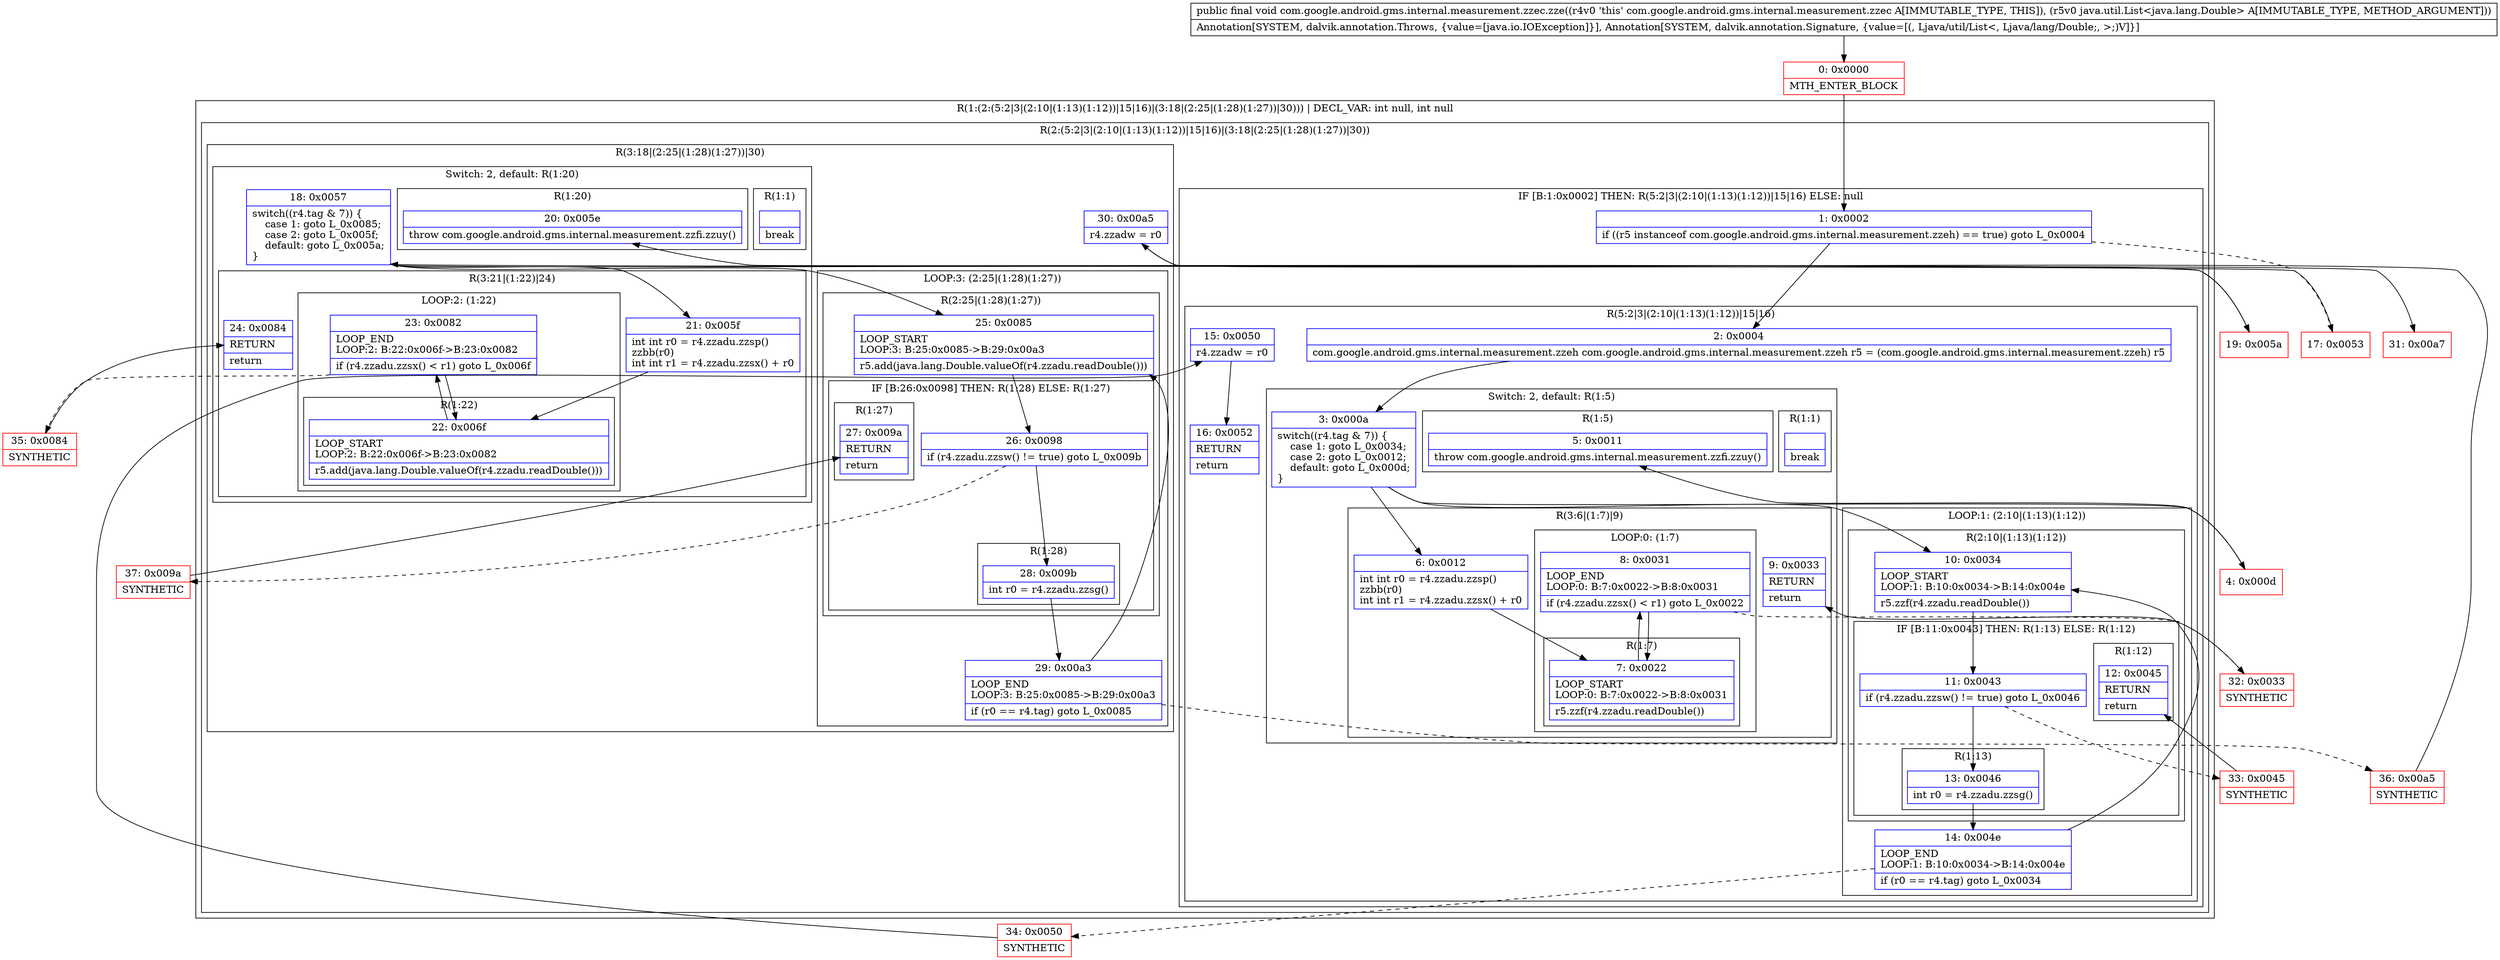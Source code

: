 digraph "CFG forcom.google.android.gms.internal.measurement.zzec.zze(Ljava\/util\/List;)V" {
subgraph cluster_Region_381150723 {
label = "R(1:(2:(5:2|3|(2:10|(1:13)(1:12))|15|16)|(3:18|(2:25|(1:28)(1:27))|30))) | DECL_VAR: int null, int null\l";
node [shape=record,color=blue];
subgraph cluster_Region_872182291 {
label = "R(2:(5:2|3|(2:10|(1:13)(1:12))|15|16)|(3:18|(2:25|(1:28)(1:27))|30))";
node [shape=record,color=blue];
subgraph cluster_IfRegion_815488120 {
label = "IF [B:1:0x0002] THEN: R(5:2|3|(2:10|(1:13)(1:12))|15|16) ELSE: null";
node [shape=record,color=blue];
Node_1 [shape=record,label="{1\:\ 0x0002|if ((r5 instanceof com.google.android.gms.internal.measurement.zzeh) == true) goto L_0x0004\l}"];
subgraph cluster_Region_1590358763 {
label = "R(5:2|3|(2:10|(1:13)(1:12))|15|16)";
node [shape=record,color=blue];
Node_2 [shape=record,label="{2\:\ 0x0004|com.google.android.gms.internal.measurement.zzeh com.google.android.gms.internal.measurement.zzeh r5 = (com.google.android.gms.internal.measurement.zzeh) r5\l}"];
subgraph cluster_SwitchRegion_1780519908 {
label = "Switch: 2, default: R(1:5)";
node [shape=record,color=blue];
Node_3 [shape=record,label="{3\:\ 0x000a|switch((r4.tag & 7)) \{\l    case 1: goto L_0x0034;\l    case 2: goto L_0x0012;\l    default: goto L_0x000d;\l\}\l}"];
subgraph cluster_Region_1133438813 {
label = "R(1:1)";
node [shape=record,color=blue];
Node_InsnContainer_330459605 [shape=record,label="{|break\l}"];
}
subgraph cluster_Region_1779368334 {
label = "R(3:6|(1:7)|9)";
node [shape=record,color=blue];
Node_6 [shape=record,label="{6\:\ 0x0012|int int r0 = r4.zzadu.zzsp()\lzzbb(r0)\lint int r1 = r4.zzadu.zzsx() + r0\l}"];
subgraph cluster_LoopRegion_56118766 {
label = "LOOP:0: (1:7)";
node [shape=record,color=blue];
Node_8 [shape=record,label="{8\:\ 0x0031|LOOP_END\lLOOP:0: B:7:0x0022\-\>B:8:0x0031\l|if (r4.zzadu.zzsx() \< r1) goto L_0x0022\l}"];
subgraph cluster_Region_20248769 {
label = "R(1:7)";
node [shape=record,color=blue];
Node_7 [shape=record,label="{7\:\ 0x0022|LOOP_START\lLOOP:0: B:7:0x0022\-\>B:8:0x0031\l|r5.zzf(r4.zzadu.readDouble())\l}"];
}
}
Node_9 [shape=record,label="{9\:\ 0x0033|RETURN\l|return\l}"];
}
subgraph cluster_Region_2040565575 {
label = "R(1:5)";
node [shape=record,color=blue];
Node_5 [shape=record,label="{5\:\ 0x0011|throw com.google.android.gms.internal.measurement.zzfi.zzuy()\l}"];
}
}
subgraph cluster_LoopRegion_1289423396 {
label = "LOOP:1: (2:10|(1:13)(1:12))";
node [shape=record,color=blue];
Node_14 [shape=record,label="{14\:\ 0x004e|LOOP_END\lLOOP:1: B:10:0x0034\-\>B:14:0x004e\l|if (r0 == r4.tag) goto L_0x0034\l}"];
subgraph cluster_Region_1774194654 {
label = "R(2:10|(1:13)(1:12))";
node [shape=record,color=blue];
Node_10 [shape=record,label="{10\:\ 0x0034|LOOP_START\lLOOP:1: B:10:0x0034\-\>B:14:0x004e\l|r5.zzf(r4.zzadu.readDouble())\l}"];
subgraph cluster_IfRegion_393317412 {
label = "IF [B:11:0x0043] THEN: R(1:13) ELSE: R(1:12)";
node [shape=record,color=blue];
Node_11 [shape=record,label="{11\:\ 0x0043|if (r4.zzadu.zzsw() != true) goto L_0x0046\l}"];
subgraph cluster_Region_1167062484 {
label = "R(1:13)";
node [shape=record,color=blue];
Node_13 [shape=record,label="{13\:\ 0x0046|int r0 = r4.zzadu.zzsg()\l}"];
}
subgraph cluster_Region_603010456 {
label = "R(1:12)";
node [shape=record,color=blue];
Node_12 [shape=record,label="{12\:\ 0x0045|RETURN\l|return\l}"];
}
}
}
}
Node_15 [shape=record,label="{15\:\ 0x0050|r4.zzadw = r0\l}"];
Node_16 [shape=record,label="{16\:\ 0x0052|RETURN\l|return\l}"];
}
}
subgraph cluster_Region_1659353299 {
label = "R(3:18|(2:25|(1:28)(1:27))|30)";
node [shape=record,color=blue];
subgraph cluster_SwitchRegion_596446450 {
label = "Switch: 2, default: R(1:20)";
node [shape=record,color=blue];
Node_18 [shape=record,label="{18\:\ 0x0057|switch((r4.tag & 7)) \{\l    case 1: goto L_0x0085;\l    case 2: goto L_0x005f;\l    default: goto L_0x005a;\l\}\l}"];
subgraph cluster_Region_1579840883 {
label = "R(1:1)";
node [shape=record,color=blue];
Node_InsnContainer_1168233022 [shape=record,label="{|break\l}"];
}
subgraph cluster_Region_1539730242 {
label = "R(3:21|(1:22)|24)";
node [shape=record,color=blue];
Node_21 [shape=record,label="{21\:\ 0x005f|int int r0 = r4.zzadu.zzsp()\lzzbb(r0)\lint int r1 = r4.zzadu.zzsx() + r0\l}"];
subgraph cluster_LoopRegion_960672822 {
label = "LOOP:2: (1:22)";
node [shape=record,color=blue];
Node_23 [shape=record,label="{23\:\ 0x0082|LOOP_END\lLOOP:2: B:22:0x006f\-\>B:23:0x0082\l|if (r4.zzadu.zzsx() \< r1) goto L_0x006f\l}"];
subgraph cluster_Region_1867936487 {
label = "R(1:22)";
node [shape=record,color=blue];
Node_22 [shape=record,label="{22\:\ 0x006f|LOOP_START\lLOOP:2: B:22:0x006f\-\>B:23:0x0082\l|r5.add(java.lang.Double.valueOf(r4.zzadu.readDouble()))\l}"];
}
}
Node_24 [shape=record,label="{24\:\ 0x0084|RETURN\l|return\l}"];
}
subgraph cluster_Region_611785059 {
label = "R(1:20)";
node [shape=record,color=blue];
Node_20 [shape=record,label="{20\:\ 0x005e|throw com.google.android.gms.internal.measurement.zzfi.zzuy()\l}"];
}
}
subgraph cluster_LoopRegion_744056523 {
label = "LOOP:3: (2:25|(1:28)(1:27))";
node [shape=record,color=blue];
Node_29 [shape=record,label="{29\:\ 0x00a3|LOOP_END\lLOOP:3: B:25:0x0085\-\>B:29:0x00a3\l|if (r0 == r4.tag) goto L_0x0085\l}"];
subgraph cluster_Region_695955827 {
label = "R(2:25|(1:28)(1:27))";
node [shape=record,color=blue];
Node_25 [shape=record,label="{25\:\ 0x0085|LOOP_START\lLOOP:3: B:25:0x0085\-\>B:29:0x00a3\l|r5.add(java.lang.Double.valueOf(r4.zzadu.readDouble()))\l}"];
subgraph cluster_IfRegion_1644197440 {
label = "IF [B:26:0x0098] THEN: R(1:28) ELSE: R(1:27)";
node [shape=record,color=blue];
Node_26 [shape=record,label="{26\:\ 0x0098|if (r4.zzadu.zzsw() != true) goto L_0x009b\l}"];
subgraph cluster_Region_2020819646 {
label = "R(1:28)";
node [shape=record,color=blue];
Node_28 [shape=record,label="{28\:\ 0x009b|int r0 = r4.zzadu.zzsg()\l}"];
}
subgraph cluster_Region_1050534317 {
label = "R(1:27)";
node [shape=record,color=blue];
Node_27 [shape=record,label="{27\:\ 0x009a|RETURN\l|return\l}"];
}
}
}
}
Node_30 [shape=record,label="{30\:\ 0x00a5|r4.zzadw = r0\l}"];
}
}
}
Node_0 [shape=record,color=red,label="{0\:\ 0x0000|MTH_ENTER_BLOCK\l}"];
Node_4 [shape=record,color=red,label="{4\:\ 0x000d}"];
Node_17 [shape=record,color=red,label="{17\:\ 0x0053}"];
Node_19 [shape=record,color=red,label="{19\:\ 0x005a}"];
Node_31 [shape=record,color=red,label="{31\:\ 0x00a7}"];
Node_32 [shape=record,color=red,label="{32\:\ 0x0033|SYNTHETIC\l}"];
Node_33 [shape=record,color=red,label="{33\:\ 0x0045|SYNTHETIC\l}"];
Node_34 [shape=record,color=red,label="{34\:\ 0x0050|SYNTHETIC\l}"];
Node_35 [shape=record,color=red,label="{35\:\ 0x0084|SYNTHETIC\l}"];
Node_36 [shape=record,color=red,label="{36\:\ 0x00a5|SYNTHETIC\l}"];
Node_37 [shape=record,color=red,label="{37\:\ 0x009a|SYNTHETIC\l}"];
MethodNode[shape=record,label="{public final void com.google.android.gms.internal.measurement.zzec.zze((r4v0 'this' com.google.android.gms.internal.measurement.zzec A[IMMUTABLE_TYPE, THIS]), (r5v0 java.util.List\<java.lang.Double\> A[IMMUTABLE_TYPE, METHOD_ARGUMENT]))  | Annotation[SYSTEM, dalvik.annotation.Throws, \{value=[java.io.IOException]\}], Annotation[SYSTEM, dalvik.annotation.Signature, \{value=[(, Ljava\/util\/List\<, Ljava\/lang\/Double;, \>;)V]\}]\l}"];
MethodNode -> Node_0;
Node_1 -> Node_2;
Node_1 -> Node_17[style=dashed];
Node_2 -> Node_3;
Node_3 -> Node_4;
Node_3 -> Node_6;
Node_3 -> Node_10;
Node_6 -> Node_7;
Node_8 -> Node_7;
Node_8 -> Node_32[style=dashed];
Node_7 -> Node_8;
Node_14 -> Node_10;
Node_14 -> Node_34[style=dashed];
Node_10 -> Node_11;
Node_11 -> Node_13;
Node_11 -> Node_33[style=dashed];
Node_13 -> Node_14;
Node_15 -> Node_16;
Node_18 -> Node_19;
Node_18 -> Node_21;
Node_18 -> Node_25;
Node_21 -> Node_22;
Node_23 -> Node_22;
Node_23 -> Node_35[style=dashed];
Node_22 -> Node_23;
Node_29 -> Node_25;
Node_29 -> Node_36[style=dashed];
Node_25 -> Node_26;
Node_26 -> Node_28;
Node_26 -> Node_37[style=dashed];
Node_28 -> Node_29;
Node_30 -> Node_31;
Node_0 -> Node_1;
Node_4 -> Node_5;
Node_17 -> Node_18;
Node_19 -> Node_20;
Node_32 -> Node_9;
Node_33 -> Node_12;
Node_34 -> Node_15;
Node_35 -> Node_24;
Node_36 -> Node_30;
Node_37 -> Node_27;
}

